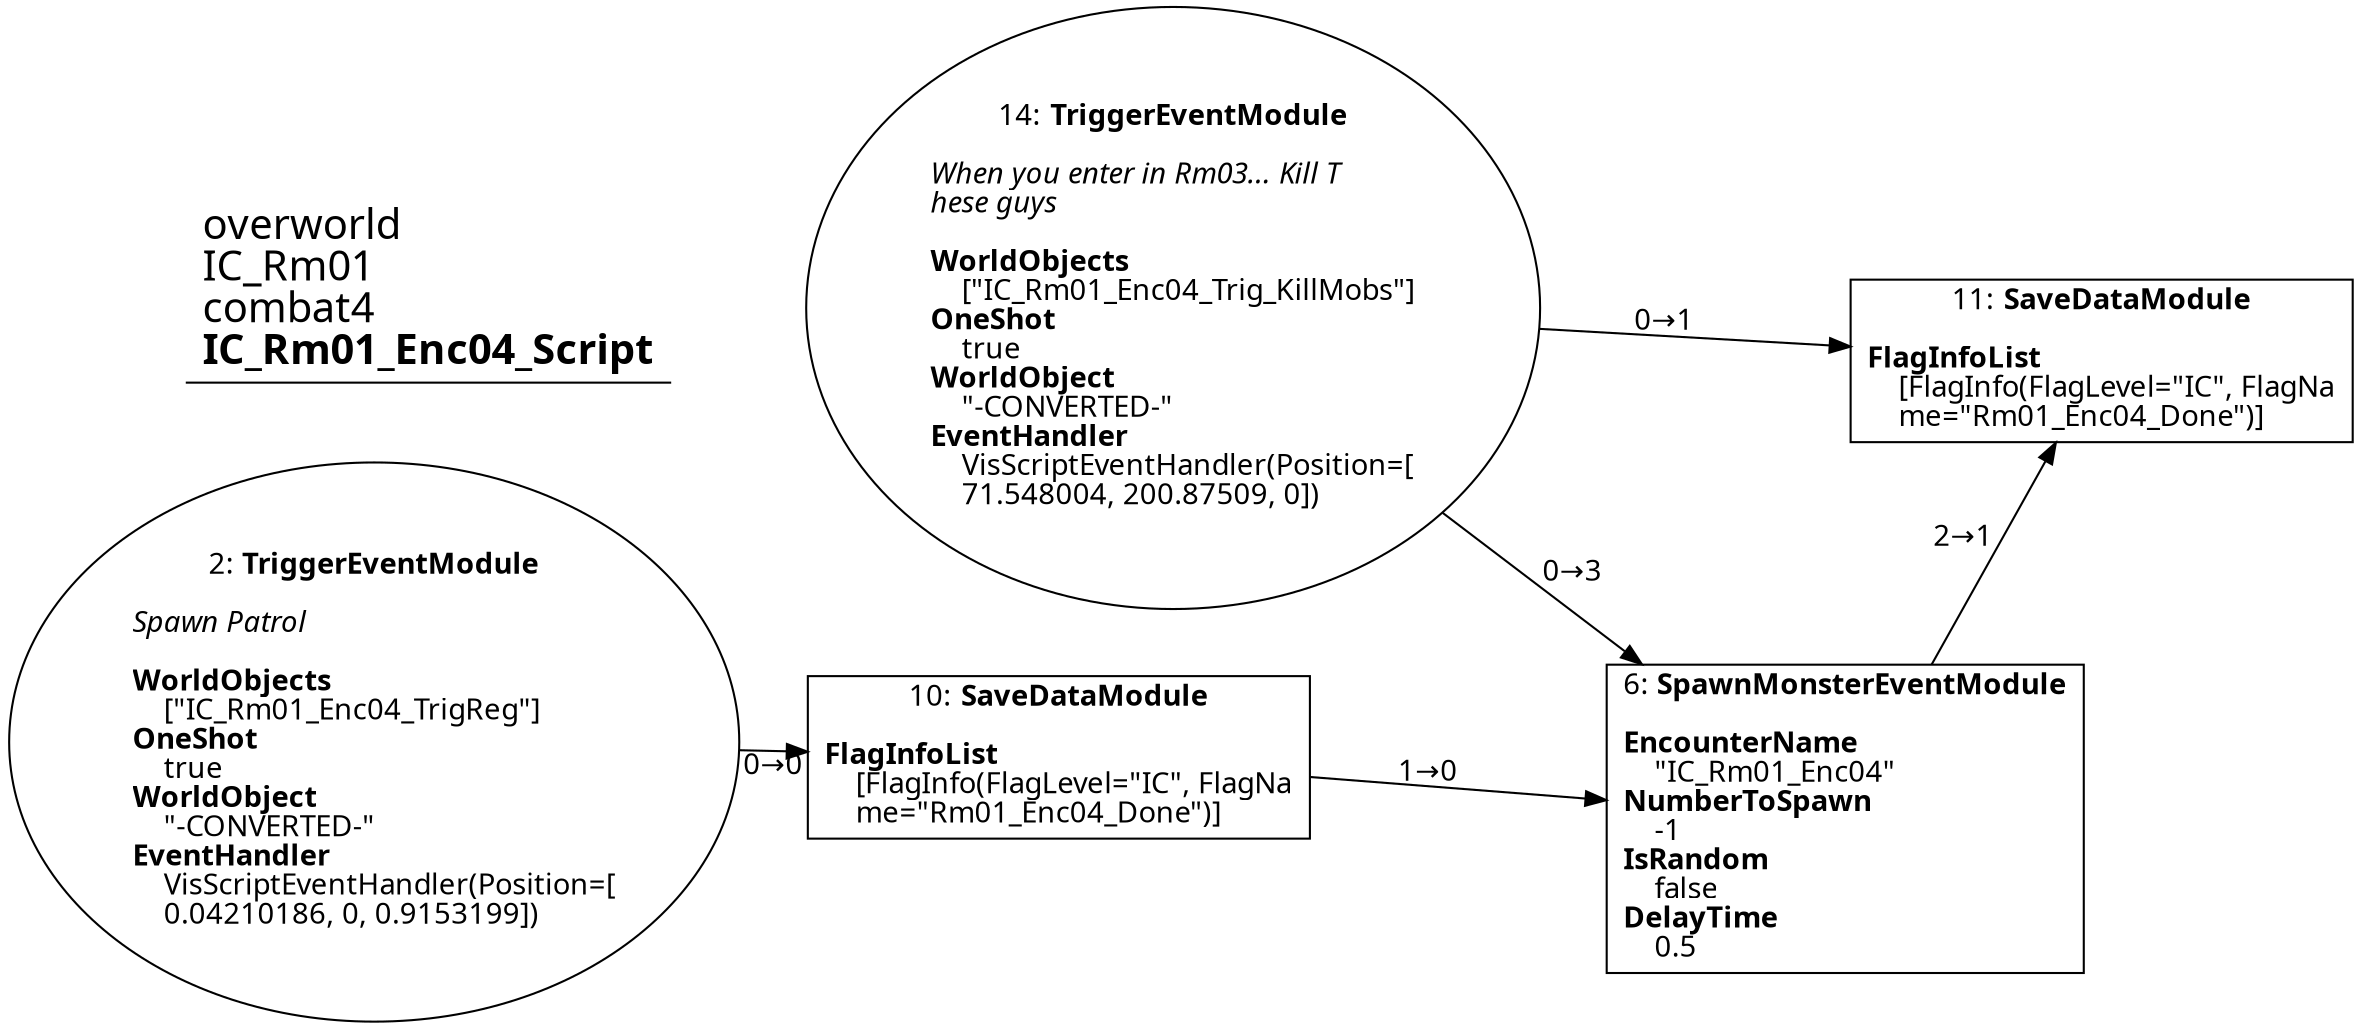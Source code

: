 digraph {
    layout = fdp;
    overlap = prism;
    sep = "+16";
    splines = spline;

    node [ shape = box ];

    graph [ fontname = "Segoe UI" ];
    node [ fontname = "Segoe UI" ];
    edge [ fontname = "Segoe UI" ];

    2 [ label = <2: <b>TriggerEventModule</b><br/><br/><i>Spawn Patrol<br align="left"/></i><br align="left"/><b>WorldObjects</b><br align="left"/>    [&quot;IC_Rm01_Enc04_TrigReg&quot;]<br align="left"/><b>OneShot</b><br align="left"/>    true<br align="left"/><b>WorldObject</b><br align="left"/>    &quot;-CONVERTED-&quot;<br align="left"/><b>EventHandler</b><br align="left"/>    VisScriptEventHandler(Position=[<br align="left"/>    0.04210186, 0, 0.9153199])<br align="left"/>> ];
    2 [ shape = oval ]
    2 [ pos = "0.767,-0.063!" ];
    2 -> 10 [ label = "0→0" ];

    6 [ label = <6: <b>SpawnMonsterEventModule</b><br/><br/><b>EncounterName</b><br align="left"/>    &quot;IC_Rm01_Enc04&quot;<br align="left"/><b>NumberToSpawn</b><br align="left"/>    -1<br align="left"/><b>IsRandom</b><br align="left"/>    false<br align="left"/><b>DelayTime</b><br align="left"/>    0.5<br align="left"/>> ];
    6 [ pos = "1.4080001,-0.086!" ];
    6 -> 11 [ label = "2→1" ];

    10 [ label = <10: <b>SaveDataModule</b><br/><br/><b>FlagInfoList</b><br align="left"/>    [FlagInfo(FlagLevel=&quot;IC&quot;, FlagNa<br align="left"/>    me=&quot;Rm01_Enc04_Done&quot;)]<br align="left"/>> ];
    10 [ pos = "1.041,-0.063!" ];
    10 -> 6 [ label = "1→0" ];

    11 [ label = <11: <b>SaveDataModule</b><br/><br/><b>FlagInfoList</b><br align="left"/>    [FlagInfo(FlagLevel=&quot;IC&quot;, FlagNa<br align="left"/>    me=&quot;Rm01_Enc04_Done&quot;)]<br align="left"/>> ];
    11 [ pos = "1.6730001,0.163!" ];

    14 [ label = <14: <b>TriggerEventModule</b><br/><br/><i>When you enter in Rm03... Kill T<br align="left"/>hese guys<br align="left"/></i><br align="left"/><b>WorldObjects</b><br align="left"/>    [&quot;IC_Rm01_Enc04_Trig_KillMobs&quot;]<br align="left"/><b>OneShot</b><br align="left"/>    true<br align="left"/><b>WorldObject</b><br align="left"/>    &quot;-CONVERTED-&quot;<br align="left"/><b>EventHandler</b><br align="left"/>    VisScriptEventHandler(Position=[<br align="left"/>    71.548004, 200.87509, 0])<br align="left"/>> ];
    14 [ shape = oval ]
    14 [ pos = "1.1,0.14!" ];
    14 -> 6 [ label = "0→3" ];
    14 -> 11 [ label = "0→1" ];

    title [ pos = "0.76600003,0.164!" ];
    title [ shape = underline ];
    title [ label = <<font point-size="20">overworld<br align="left"/>IC_Rm01<br align="left"/>combat4<br align="left"/><b>IC_Rm01_Enc04_Script</b><br align="left"/></font>> ];
}
